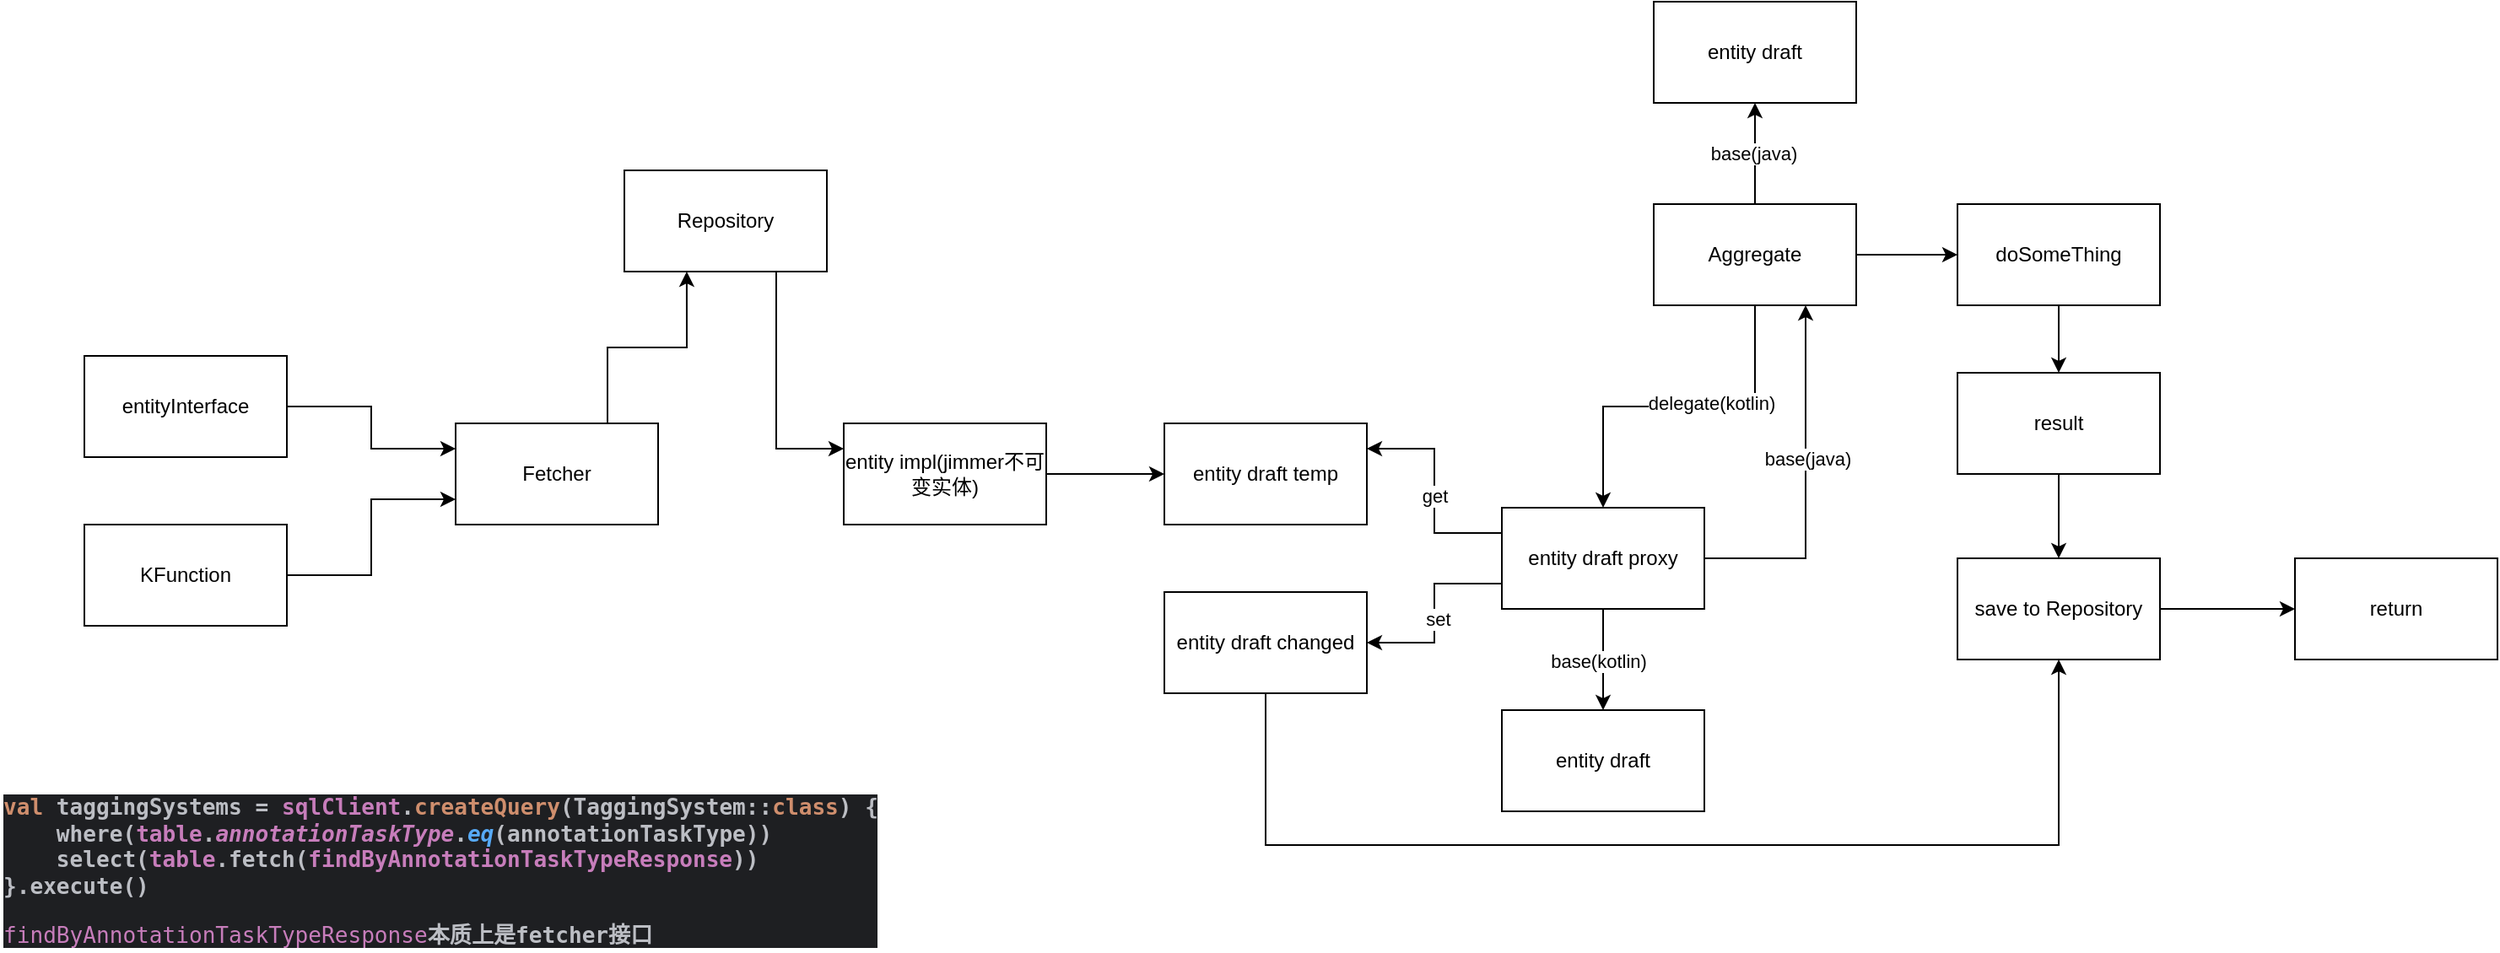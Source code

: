 <mxfile version="24.7.8">
  <diagram name="第 1 页" id="nFq8Y3SSVJYjPMyCApV3">
    <mxGraphModel dx="1195" dy="697" grid="1" gridSize="10" guides="1" tooltips="1" connect="1" arrows="1" fold="1" page="1" pageScale="1" pageWidth="3300" pageHeight="4681" math="0" shadow="0">
      <root>
        <mxCell id="0" />
        <mxCell id="1" parent="0" />
        <mxCell id="O7ODwq3ldhCqW_Lw6l_H-6" style="edgeStyle=orthogonalEdgeStyle;rounded=0;orthogonalLoop=1;jettySize=auto;html=1;exitX=1;exitY=0.5;exitDx=0;exitDy=0;entryX=0;entryY=0.75;entryDx=0;entryDy=0;" edge="1" parent="1" source="O7ODwq3ldhCqW_Lw6l_H-2" target="O7ODwq3ldhCqW_Lw6l_H-7">
          <mxGeometry relative="1" as="geometry">
            <mxPoint x="380" y="350" as="targetPoint" />
          </mxGeometry>
        </mxCell>
        <mxCell id="O7ODwq3ldhCqW_Lw6l_H-2" value="KFunction" style="rounded=0;whiteSpace=wrap;html=1;" vertex="1" parent="1">
          <mxGeometry x="150" y="380" width="120" height="60" as="geometry" />
        </mxCell>
        <mxCell id="O7ODwq3ldhCqW_Lw6l_H-5" style="edgeStyle=orthogonalEdgeStyle;rounded=0;orthogonalLoop=1;jettySize=auto;html=1;exitX=1;exitY=0.5;exitDx=0;exitDy=0;entryX=0;entryY=0.25;entryDx=0;entryDy=0;" edge="1" parent="1" source="O7ODwq3ldhCqW_Lw6l_H-3" target="O7ODwq3ldhCqW_Lw6l_H-7">
          <mxGeometry relative="1" as="geometry">
            <mxPoint x="380" y="350" as="targetPoint" />
          </mxGeometry>
        </mxCell>
        <mxCell id="O7ODwq3ldhCqW_Lw6l_H-3" value="entityInterface" style="rounded=0;whiteSpace=wrap;html=1;" vertex="1" parent="1">
          <mxGeometry x="150" y="280" width="120" height="60" as="geometry" />
        </mxCell>
        <mxCell id="O7ODwq3ldhCqW_Lw6l_H-7" value="Fetcher" style="rounded=0;whiteSpace=wrap;html=1;" vertex="1" parent="1">
          <mxGeometry x="370" y="320" width="120" height="60" as="geometry" />
        </mxCell>
        <mxCell id="O7ODwq3ldhCqW_Lw6l_H-8" value="&lt;h1 style=&quot;margin-top: 0px;&quot;&gt;&lt;div style=&quot;background-color:#1e1f22;color:#bcbec4&quot;&gt;&lt;pre style=&quot;font-family:&#39;JetBrains Mono&#39;,monospace;font-size:9.8pt;&quot;&gt;&lt;span style=&quot;color:#cf8e6d;&quot;&gt;val &lt;/span&gt;taggingSystems = &lt;span style=&quot;color:#c77dbb;&quot;&gt;sqlClient&lt;/span&gt;.&lt;span style=&quot;color:#cf8e6d;&quot;&gt;createQuery&lt;/span&gt;(TaggingSystem::&lt;span style=&quot;color:#cf8e6d;&quot;&gt;class&lt;/span&gt;) {&lt;br&gt;    where(&lt;span style=&quot;color:#c77dbb;&quot;&gt;table&lt;/span&gt;.&lt;span style=&quot;color:#c77dbb;font-style:italic;&quot;&gt;annotationTaskType&lt;/span&gt;.&lt;span style=&quot;color:#57aaf7;font-style:italic;&quot;&gt;eq&lt;/span&gt;(annotationTaskType))&lt;br&gt;    select(&lt;span style=&quot;color:#c77dbb;&quot;&gt;table&lt;/span&gt;.fetch(&lt;span style=&quot;color:#c77dbb;&quot;&gt;findByAnnotationTaskTypeResponse&lt;/span&gt;))&lt;br&gt;}.execute()&lt;/pre&gt;&lt;pre style=&quot;font-family:&#39;JetBrains Mono&#39;,monospace;font-size:9.8pt;&quot;&gt;&lt;span style=&quot;color: rgb(199, 125, 187); font-size: 9.8pt; font-weight: normal; white-space: normal;&quot;&gt;findByAnnotationTaskTypeResponse&lt;/span&gt;本质上是fetcher接口&lt;/pre&gt;&lt;/div&gt;&lt;/h1&gt;" style="text;html=1;whiteSpace=wrap;overflow=hidden;rounded=0;" vertex="1" parent="1">
          <mxGeometry x="100" y="520" width="530" height="110" as="geometry" />
        </mxCell>
        <mxCell id="O7ODwq3ldhCqW_Lw6l_H-13" style="edgeStyle=orthogonalEdgeStyle;rounded=0;orthogonalLoop=1;jettySize=auto;html=1;exitX=0.75;exitY=1;exitDx=0;exitDy=0;entryX=0;entryY=0.25;entryDx=0;entryDy=0;" edge="1" parent="1" source="O7ODwq3ldhCqW_Lw6l_H-10" target="O7ODwq3ldhCqW_Lw6l_H-12">
          <mxGeometry relative="1" as="geometry" />
        </mxCell>
        <mxCell id="O7ODwq3ldhCqW_Lw6l_H-10" value="Repository" style="rounded=0;whiteSpace=wrap;html=1;" vertex="1" parent="1">
          <mxGeometry x="470" y="170" width="120" height="60" as="geometry" />
        </mxCell>
        <mxCell id="O7ODwq3ldhCqW_Lw6l_H-11" style="edgeStyle=orthogonalEdgeStyle;rounded=0;orthogonalLoop=1;jettySize=auto;html=1;exitX=0.75;exitY=0;exitDx=0;exitDy=0;entryX=0.308;entryY=1;entryDx=0;entryDy=0;entryPerimeter=0;" edge="1" parent="1" source="O7ODwq3ldhCqW_Lw6l_H-7" target="O7ODwq3ldhCqW_Lw6l_H-10">
          <mxGeometry relative="1" as="geometry" />
        </mxCell>
        <mxCell id="O7ODwq3ldhCqW_Lw6l_H-19" style="edgeStyle=orthogonalEdgeStyle;rounded=0;orthogonalLoop=1;jettySize=auto;html=1;exitX=1;exitY=0.5;exitDx=0;exitDy=0;entryX=0;entryY=0.5;entryDx=0;entryDy=0;" edge="1" parent="1" source="O7ODwq3ldhCqW_Lw6l_H-12" target="O7ODwq3ldhCqW_Lw6l_H-18">
          <mxGeometry relative="1" as="geometry" />
        </mxCell>
        <mxCell id="O7ODwq3ldhCqW_Lw6l_H-12" value="entity impl(jimmer不可变实体)" style="rounded=0;whiteSpace=wrap;html=1;" vertex="1" parent="1">
          <mxGeometry x="600" y="320" width="120" height="60" as="geometry" />
        </mxCell>
        <mxCell id="O7ODwq3ldhCqW_Lw6l_H-26" style="edgeStyle=orthogonalEdgeStyle;rounded=0;orthogonalLoop=1;jettySize=auto;html=1;exitX=0;exitY=0.25;exitDx=0;exitDy=0;entryX=1;entryY=0.25;entryDx=0;entryDy=0;" edge="1" parent="1" source="O7ODwq3ldhCqW_Lw6l_H-14" target="O7ODwq3ldhCqW_Lw6l_H-18">
          <mxGeometry relative="1" as="geometry" />
        </mxCell>
        <mxCell id="O7ODwq3ldhCqW_Lw6l_H-27" value="get" style="edgeLabel;html=1;align=center;verticalAlign=middle;resizable=0;points=[];" vertex="1" connectable="0" parent="O7ODwq3ldhCqW_Lw6l_H-26">
          <mxGeometry x="-0.046" relative="1" as="geometry">
            <mxPoint as="offset" />
          </mxGeometry>
        </mxCell>
        <mxCell id="O7ODwq3ldhCqW_Lw6l_H-28" style="edgeStyle=orthogonalEdgeStyle;rounded=0;orthogonalLoop=1;jettySize=auto;html=1;exitX=0;exitY=0.75;exitDx=0;exitDy=0;entryX=1;entryY=0.5;entryDx=0;entryDy=0;" edge="1" parent="1" source="O7ODwq3ldhCqW_Lw6l_H-14" target="O7ODwq3ldhCqW_Lw6l_H-17">
          <mxGeometry relative="1" as="geometry" />
        </mxCell>
        <mxCell id="O7ODwq3ldhCqW_Lw6l_H-29" value="set" style="edgeLabel;html=1;align=center;verticalAlign=middle;resizable=0;points=[];" vertex="1" connectable="0" parent="O7ODwq3ldhCqW_Lw6l_H-28">
          <mxGeometry x="0.052" y="2" relative="1" as="geometry">
            <mxPoint as="offset" />
          </mxGeometry>
        </mxCell>
        <mxCell id="O7ODwq3ldhCqW_Lw6l_H-35" style="edgeStyle=orthogonalEdgeStyle;rounded=0;orthogonalLoop=1;jettySize=auto;html=1;exitX=0.5;exitY=1;exitDx=0;exitDy=0;entryX=0.5;entryY=0;entryDx=0;entryDy=0;" edge="1" parent="1" source="O7ODwq3ldhCqW_Lw6l_H-14" target="O7ODwq3ldhCqW_Lw6l_H-31">
          <mxGeometry relative="1" as="geometry" />
        </mxCell>
        <mxCell id="O7ODwq3ldhCqW_Lw6l_H-36" value="base(kotlin)" style="edgeLabel;html=1;align=center;verticalAlign=middle;resizable=0;points=[];" vertex="1" connectable="0" parent="O7ODwq3ldhCqW_Lw6l_H-35">
          <mxGeometry x="0.025" y="-3" relative="1" as="geometry">
            <mxPoint as="offset" />
          </mxGeometry>
        </mxCell>
        <mxCell id="O7ODwq3ldhCqW_Lw6l_H-41" style="edgeStyle=orthogonalEdgeStyle;rounded=0;orthogonalLoop=1;jettySize=auto;html=1;exitX=1;exitY=0.5;exitDx=0;exitDy=0;entryX=0.75;entryY=1;entryDx=0;entryDy=0;" edge="1" parent="1" source="O7ODwq3ldhCqW_Lw6l_H-14" target="O7ODwq3ldhCqW_Lw6l_H-30">
          <mxGeometry relative="1" as="geometry" />
        </mxCell>
        <mxCell id="O7ODwq3ldhCqW_Lw6l_H-42" value="base(java)" style="edgeLabel;html=1;align=center;verticalAlign=middle;resizable=0;points=[];" vertex="1" connectable="0" parent="O7ODwq3ldhCqW_Lw6l_H-41">
          <mxGeometry x="0.14" y="-1" relative="1" as="geometry">
            <mxPoint as="offset" />
          </mxGeometry>
        </mxCell>
        <mxCell id="O7ODwq3ldhCqW_Lw6l_H-14" value="entity draft proxy" style="rounded=0;whiteSpace=wrap;html=1;" vertex="1" parent="1">
          <mxGeometry x="990" y="370" width="120" height="60" as="geometry" />
        </mxCell>
        <mxCell id="O7ODwq3ldhCqW_Lw6l_H-57" style="edgeStyle=orthogonalEdgeStyle;rounded=0;orthogonalLoop=1;jettySize=auto;html=1;exitX=0.5;exitY=1;exitDx=0;exitDy=0;entryX=0.5;entryY=1;entryDx=0;entryDy=0;" edge="1" parent="1" source="O7ODwq3ldhCqW_Lw6l_H-17" target="O7ODwq3ldhCqW_Lw6l_H-51">
          <mxGeometry relative="1" as="geometry">
            <Array as="points">
              <mxPoint x="850" y="570" />
              <mxPoint x="1320" y="570" />
            </Array>
          </mxGeometry>
        </mxCell>
        <mxCell id="O7ODwq3ldhCqW_Lw6l_H-17" value="entity draft changed" style="rounded=0;whiteSpace=wrap;html=1;" vertex="1" parent="1">
          <mxGeometry x="790" y="420" width="120" height="60" as="geometry" />
        </mxCell>
        <mxCell id="O7ODwq3ldhCqW_Lw6l_H-18" value="entity draft temp" style="rounded=0;whiteSpace=wrap;html=1;" vertex="1" parent="1">
          <mxGeometry x="790" y="320" width="120" height="60" as="geometry" />
        </mxCell>
        <mxCell id="O7ODwq3ldhCqW_Lw6l_H-37" style="edgeStyle=orthogonalEdgeStyle;rounded=0;orthogonalLoop=1;jettySize=auto;html=1;exitX=0.5;exitY=1;exitDx=0;exitDy=0;entryX=0.5;entryY=0;entryDx=0;entryDy=0;" edge="1" parent="1" source="O7ODwq3ldhCqW_Lw6l_H-30" target="O7ODwq3ldhCqW_Lw6l_H-14">
          <mxGeometry relative="1" as="geometry" />
        </mxCell>
        <mxCell id="O7ODwq3ldhCqW_Lw6l_H-38" value="delegate(kotlin)" style="edgeLabel;html=1;align=center;verticalAlign=middle;resizable=0;points=[];" vertex="1" connectable="0" parent="O7ODwq3ldhCqW_Lw6l_H-37">
          <mxGeometry x="-0.179" y="-2" relative="1" as="geometry">
            <mxPoint as="offset" />
          </mxGeometry>
        </mxCell>
        <mxCell id="O7ODwq3ldhCqW_Lw6l_H-44" style="edgeStyle=orthogonalEdgeStyle;rounded=0;orthogonalLoop=1;jettySize=auto;html=1;exitX=0.5;exitY=0;exitDx=0;exitDy=0;entryX=0.5;entryY=1;entryDx=0;entryDy=0;" edge="1" parent="1" source="O7ODwq3ldhCqW_Lw6l_H-30" target="O7ODwq3ldhCqW_Lw6l_H-43">
          <mxGeometry relative="1" as="geometry" />
        </mxCell>
        <mxCell id="O7ODwq3ldhCqW_Lw6l_H-45" value="base(java)" style="edgeLabel;html=1;align=center;verticalAlign=middle;resizable=0;points=[];" vertex="1" connectable="0" parent="O7ODwq3ldhCqW_Lw6l_H-44">
          <mxGeometry x="-0.008" y="1" relative="1" as="geometry">
            <mxPoint as="offset" />
          </mxGeometry>
        </mxCell>
        <mxCell id="O7ODwq3ldhCqW_Lw6l_H-47" style="edgeStyle=orthogonalEdgeStyle;rounded=0;orthogonalLoop=1;jettySize=auto;html=1;exitX=1;exitY=0.5;exitDx=0;exitDy=0;entryX=0;entryY=0.5;entryDx=0;entryDy=0;" edge="1" parent="1" source="O7ODwq3ldhCqW_Lw6l_H-30" target="O7ODwq3ldhCqW_Lw6l_H-46">
          <mxGeometry relative="1" as="geometry" />
        </mxCell>
        <mxCell id="O7ODwq3ldhCqW_Lw6l_H-30" value="Aggregate" style="rounded=0;whiteSpace=wrap;html=1;" vertex="1" parent="1">
          <mxGeometry x="1080" y="190" width="120" height="60" as="geometry" />
        </mxCell>
        <mxCell id="O7ODwq3ldhCqW_Lw6l_H-31" value="entity draft" style="rounded=0;whiteSpace=wrap;html=1;" vertex="1" parent="1">
          <mxGeometry x="990" y="490" width="120" height="60" as="geometry" />
        </mxCell>
        <mxCell id="O7ODwq3ldhCqW_Lw6l_H-43" value="entity draft" style="rounded=0;whiteSpace=wrap;html=1;" vertex="1" parent="1">
          <mxGeometry x="1080" y="70" width="120" height="60" as="geometry" />
        </mxCell>
        <mxCell id="O7ODwq3ldhCqW_Lw6l_H-54" style="edgeStyle=orthogonalEdgeStyle;rounded=0;orthogonalLoop=1;jettySize=auto;html=1;exitX=0.5;exitY=1;exitDx=0;exitDy=0;" edge="1" parent="1" source="O7ODwq3ldhCqW_Lw6l_H-46">
          <mxGeometry relative="1" as="geometry">
            <mxPoint x="1320" y="290.0" as="targetPoint" />
          </mxGeometry>
        </mxCell>
        <mxCell id="O7ODwq3ldhCqW_Lw6l_H-46" value="doSomeThing" style="rounded=0;whiteSpace=wrap;html=1;" vertex="1" parent="1">
          <mxGeometry x="1260" y="190" width="120" height="60" as="geometry" />
        </mxCell>
        <mxCell id="O7ODwq3ldhCqW_Lw6l_H-60" style="edgeStyle=orthogonalEdgeStyle;rounded=0;orthogonalLoop=1;jettySize=auto;html=1;exitX=1;exitY=0.5;exitDx=0;exitDy=0;entryX=0;entryY=0.5;entryDx=0;entryDy=0;" edge="1" parent="1" source="O7ODwq3ldhCqW_Lw6l_H-51" target="O7ODwq3ldhCqW_Lw6l_H-59">
          <mxGeometry relative="1" as="geometry" />
        </mxCell>
        <mxCell id="O7ODwq3ldhCqW_Lw6l_H-51" value="save to Repository" style="rounded=0;whiteSpace=wrap;html=1;" vertex="1" parent="1">
          <mxGeometry x="1260" y="400" width="120" height="60" as="geometry" />
        </mxCell>
        <mxCell id="O7ODwq3ldhCqW_Lw6l_H-56" style="edgeStyle=orthogonalEdgeStyle;rounded=0;orthogonalLoop=1;jettySize=auto;html=1;exitX=0.5;exitY=1;exitDx=0;exitDy=0;entryX=0.5;entryY=0;entryDx=0;entryDy=0;" edge="1" parent="1" source="O7ODwq3ldhCqW_Lw6l_H-55" target="O7ODwq3ldhCqW_Lw6l_H-51">
          <mxGeometry relative="1" as="geometry" />
        </mxCell>
        <mxCell id="O7ODwq3ldhCqW_Lw6l_H-55" value="result" style="rounded=0;whiteSpace=wrap;html=1;" vertex="1" parent="1">
          <mxGeometry x="1260" y="290" width="120" height="60" as="geometry" />
        </mxCell>
        <mxCell id="O7ODwq3ldhCqW_Lw6l_H-59" value="return" style="rounded=0;whiteSpace=wrap;html=1;" vertex="1" parent="1">
          <mxGeometry x="1460" y="400" width="120" height="60" as="geometry" />
        </mxCell>
      </root>
    </mxGraphModel>
  </diagram>
</mxfile>
